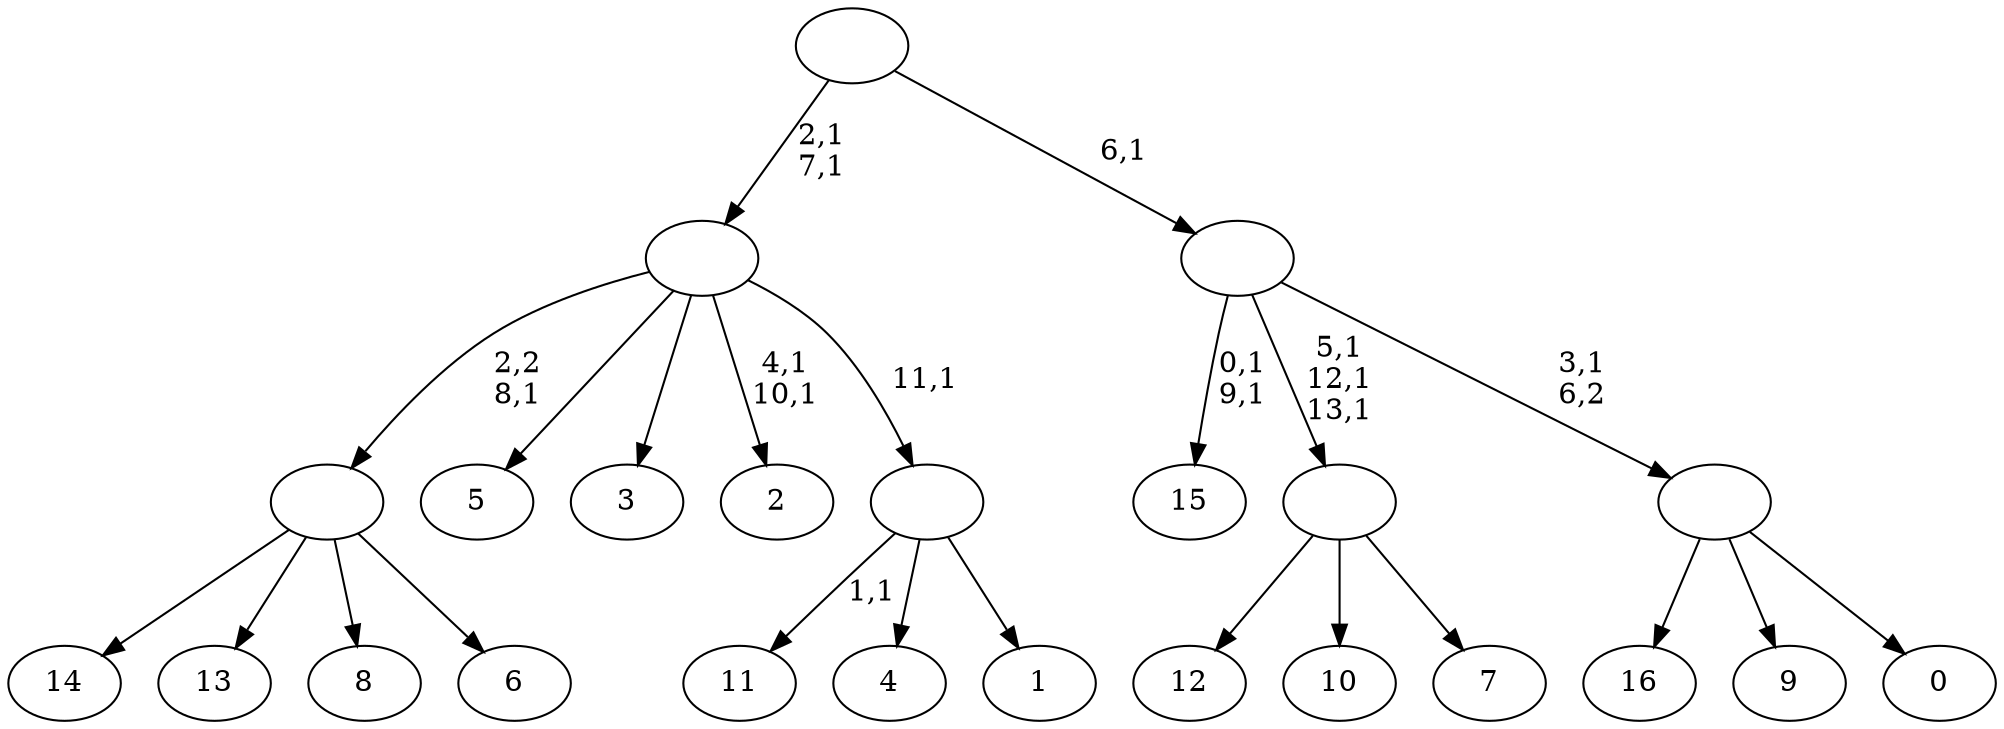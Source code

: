 digraph T {
	31 [label="16"]
	30 [label="15"]
	27 [label="14"]
	26 [label="13"]
	25 [label="12"]
	24 [label="11"]
	22 [label="10"]
	21 [label="9"]
	20 [label="8"]
	19 [label="7"]
	18 [label=""]
	15 [label="6"]
	14 [label=""]
	13 [label="5"]
	12 [label="4"]
	11 [label="3"]
	10 [label="2"]
	7 [label="1"]
	6 [label=""]
	5 [label=""]
	3 [label="0"]
	2 [label=""]
	1 [label=""]
	0 [label=""]
	18 -> 25 [label=""]
	18 -> 22 [label=""]
	18 -> 19 [label=""]
	14 -> 27 [label=""]
	14 -> 26 [label=""]
	14 -> 20 [label=""]
	14 -> 15 [label=""]
	6 -> 24 [label="1,1"]
	6 -> 12 [label=""]
	6 -> 7 [label=""]
	5 -> 10 [label="4,1\n10,1"]
	5 -> 14 [label="2,2\n8,1"]
	5 -> 13 [label=""]
	5 -> 11 [label=""]
	5 -> 6 [label="11,1"]
	2 -> 31 [label=""]
	2 -> 21 [label=""]
	2 -> 3 [label=""]
	1 -> 18 [label="5,1\n12,1\n13,1"]
	1 -> 30 [label="0,1\n9,1"]
	1 -> 2 [label="3,1\n6,2"]
	0 -> 5 [label="2,1\n7,1"]
	0 -> 1 [label="6,1"]
}

